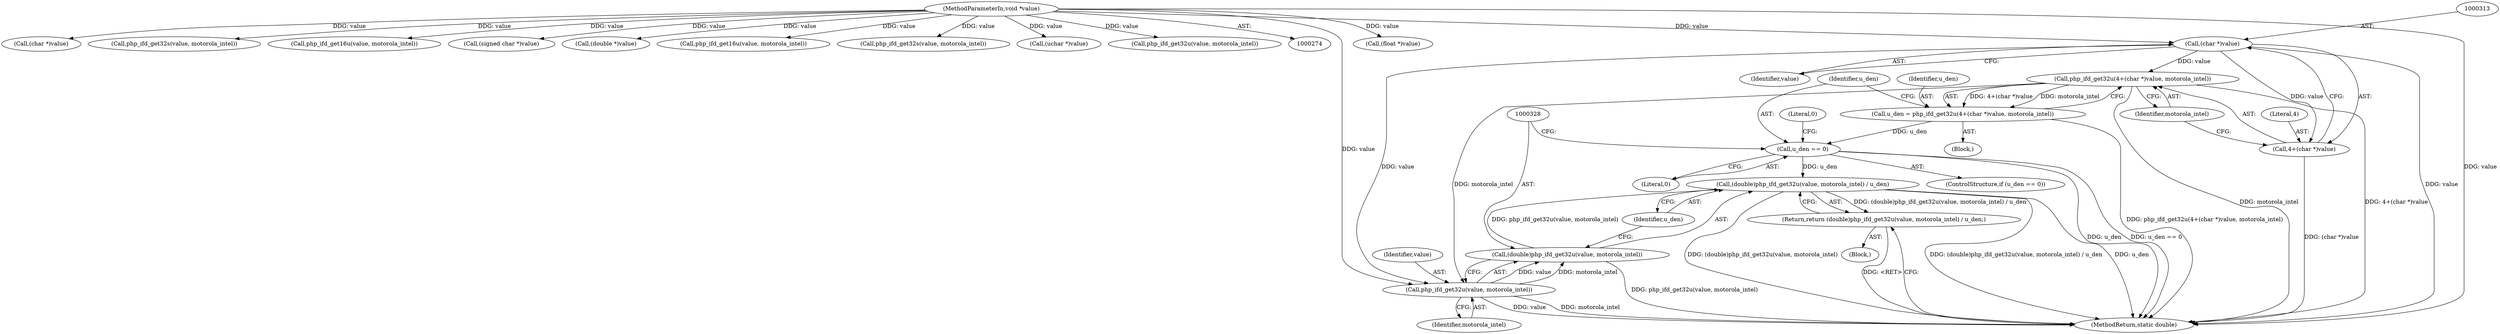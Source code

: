 digraph "0_php_082aecfc3a753ad03be82cf14f03ac065723ec92@pointer" {
"1000312" [label="(Call,(char *)value)"];
"1000275" [label="(MethodParameterIn,void *value)"];
"1000309" [label="(Call,php_ifd_get32u(4+(char *)value, motorola_intel))"];
"1000307" [label="(Call,u_den = php_ifd_get32u(4+(char *)value, motorola_intel))"];
"1000317" [label="(Call,u_den == 0)"];
"1000326" [label="(Call,(double)php_ifd_get32u(value, motorola_intel) / u_den)"];
"1000325" [label="(Return,return (double)php_ifd_get32u(value, motorola_intel) / u_den;)"];
"1000329" [label="(Call,php_ifd_get32u(value, motorola_intel))"];
"1000327" [label="(Call,(double)php_ifd_get32u(value, motorola_intel))"];
"1000310" [label="(Call,4+(char *)value)"];
"1000322" [label="(Literal,0)"];
"1000327" [label="(Call,(double)php_ifd_get32u(value, motorola_intel))"];
"1000325" [label="(Return,return (double)php_ifd_get32u(value, motorola_intel) / u_den;)"];
"1000326" [label="(Call,(double)php_ifd_get32u(value, motorola_intel) / u_den)"];
"1000324" [label="(Block,)"];
"1000319" [label="(Literal,0)"];
"1000377" [label="(Call,(float *)value)"];
"1000312" [label="(Call,(char *)value)"];
"1000388" [label="(MethodReturn,static double)"];
"1000339" [label="(Call,(char *)value)"];
"1000310" [label="(Call,4+(char *)value)"];
"1000314" [label="(Identifier,value)"];
"1000318" [label="(Identifier,u_den)"];
"1000315" [label="(Identifier,motorola_intel)"];
"1000369" [label="(Call,php_ifd_get32s(value, motorola_intel))"];
"1000275" [label="(MethodParameterIn,void *value)"];
"1000309" [label="(Call,php_ifd_get32u(4+(char *)value, motorola_intel))"];
"1000364" [label="(Call,php_ifd_get16u(value, motorola_intel))"];
"1000307" [label="(Call,u_den = php_ifd_get32u(4+(char *)value, motorola_intel))"];
"1000316" [label="(ControlStructure,if (u_den == 0))"];
"1000287" [label="(Call,(signed char *)value)"];
"1000331" [label="(Identifier,motorola_intel)"];
"1000332" [label="(Identifier,u_den)"];
"1000283" [label="(Block,)"];
"1000311" [label="(Literal,4)"];
"1000308" [label="(Identifier,u_den)"];
"1000383" [label="(Call,(double *)value)"];
"1000298" [label="(Call,php_ifd_get16u(value, motorola_intel))"];
"1000329" [label="(Call,php_ifd_get32u(value, motorola_intel))"];
"1000317" [label="(Call,u_den == 0)"];
"1000356" [label="(Call,php_ifd_get32s(value, motorola_intel))"];
"1000293" [label="(Call,(uchar *)value)"];
"1000303" [label="(Call,php_ifd_get32u(value, motorola_intel))"];
"1000330" [label="(Identifier,value)"];
"1000312" -> "1000310"  [label="AST: "];
"1000312" -> "1000314"  [label="CFG: "];
"1000313" -> "1000312"  [label="AST: "];
"1000314" -> "1000312"  [label="AST: "];
"1000310" -> "1000312"  [label="CFG: "];
"1000312" -> "1000388"  [label="DDG: value"];
"1000312" -> "1000309"  [label="DDG: value"];
"1000312" -> "1000310"  [label="DDG: value"];
"1000275" -> "1000312"  [label="DDG: value"];
"1000312" -> "1000329"  [label="DDG: value"];
"1000275" -> "1000274"  [label="AST: "];
"1000275" -> "1000388"  [label="DDG: value"];
"1000275" -> "1000287"  [label="DDG: value"];
"1000275" -> "1000293"  [label="DDG: value"];
"1000275" -> "1000298"  [label="DDG: value"];
"1000275" -> "1000303"  [label="DDG: value"];
"1000275" -> "1000329"  [label="DDG: value"];
"1000275" -> "1000339"  [label="DDG: value"];
"1000275" -> "1000356"  [label="DDG: value"];
"1000275" -> "1000364"  [label="DDG: value"];
"1000275" -> "1000369"  [label="DDG: value"];
"1000275" -> "1000377"  [label="DDG: value"];
"1000275" -> "1000383"  [label="DDG: value"];
"1000309" -> "1000307"  [label="AST: "];
"1000309" -> "1000315"  [label="CFG: "];
"1000310" -> "1000309"  [label="AST: "];
"1000315" -> "1000309"  [label="AST: "];
"1000307" -> "1000309"  [label="CFG: "];
"1000309" -> "1000388"  [label="DDG: 4+(char *)value"];
"1000309" -> "1000388"  [label="DDG: motorola_intel"];
"1000309" -> "1000307"  [label="DDG: 4+(char *)value"];
"1000309" -> "1000307"  [label="DDG: motorola_intel"];
"1000309" -> "1000329"  [label="DDG: motorola_intel"];
"1000307" -> "1000283"  [label="AST: "];
"1000308" -> "1000307"  [label="AST: "];
"1000318" -> "1000307"  [label="CFG: "];
"1000307" -> "1000388"  [label="DDG: php_ifd_get32u(4+(char *)value, motorola_intel)"];
"1000307" -> "1000317"  [label="DDG: u_den"];
"1000317" -> "1000316"  [label="AST: "];
"1000317" -> "1000319"  [label="CFG: "];
"1000318" -> "1000317"  [label="AST: "];
"1000319" -> "1000317"  [label="AST: "];
"1000322" -> "1000317"  [label="CFG: "];
"1000328" -> "1000317"  [label="CFG: "];
"1000317" -> "1000388"  [label="DDG: u_den"];
"1000317" -> "1000388"  [label="DDG: u_den == 0"];
"1000317" -> "1000326"  [label="DDG: u_den"];
"1000326" -> "1000325"  [label="AST: "];
"1000326" -> "1000332"  [label="CFG: "];
"1000327" -> "1000326"  [label="AST: "];
"1000332" -> "1000326"  [label="AST: "];
"1000325" -> "1000326"  [label="CFG: "];
"1000326" -> "1000388"  [label="DDG: (double)php_ifd_get32u(value, motorola_intel) / u_den"];
"1000326" -> "1000388"  [label="DDG: u_den"];
"1000326" -> "1000388"  [label="DDG: (double)php_ifd_get32u(value, motorola_intel)"];
"1000326" -> "1000325"  [label="DDG: (double)php_ifd_get32u(value, motorola_intel) / u_den"];
"1000327" -> "1000326"  [label="DDG: php_ifd_get32u(value, motorola_intel)"];
"1000325" -> "1000324"  [label="AST: "];
"1000388" -> "1000325"  [label="CFG: "];
"1000325" -> "1000388"  [label="DDG: <RET>"];
"1000329" -> "1000327"  [label="AST: "];
"1000329" -> "1000331"  [label="CFG: "];
"1000330" -> "1000329"  [label="AST: "];
"1000331" -> "1000329"  [label="AST: "];
"1000327" -> "1000329"  [label="CFG: "];
"1000329" -> "1000388"  [label="DDG: motorola_intel"];
"1000329" -> "1000388"  [label="DDG: value"];
"1000329" -> "1000327"  [label="DDG: value"];
"1000329" -> "1000327"  [label="DDG: motorola_intel"];
"1000328" -> "1000327"  [label="AST: "];
"1000332" -> "1000327"  [label="CFG: "];
"1000327" -> "1000388"  [label="DDG: php_ifd_get32u(value, motorola_intel)"];
"1000311" -> "1000310"  [label="AST: "];
"1000315" -> "1000310"  [label="CFG: "];
"1000310" -> "1000388"  [label="DDG: (char *)value"];
}

